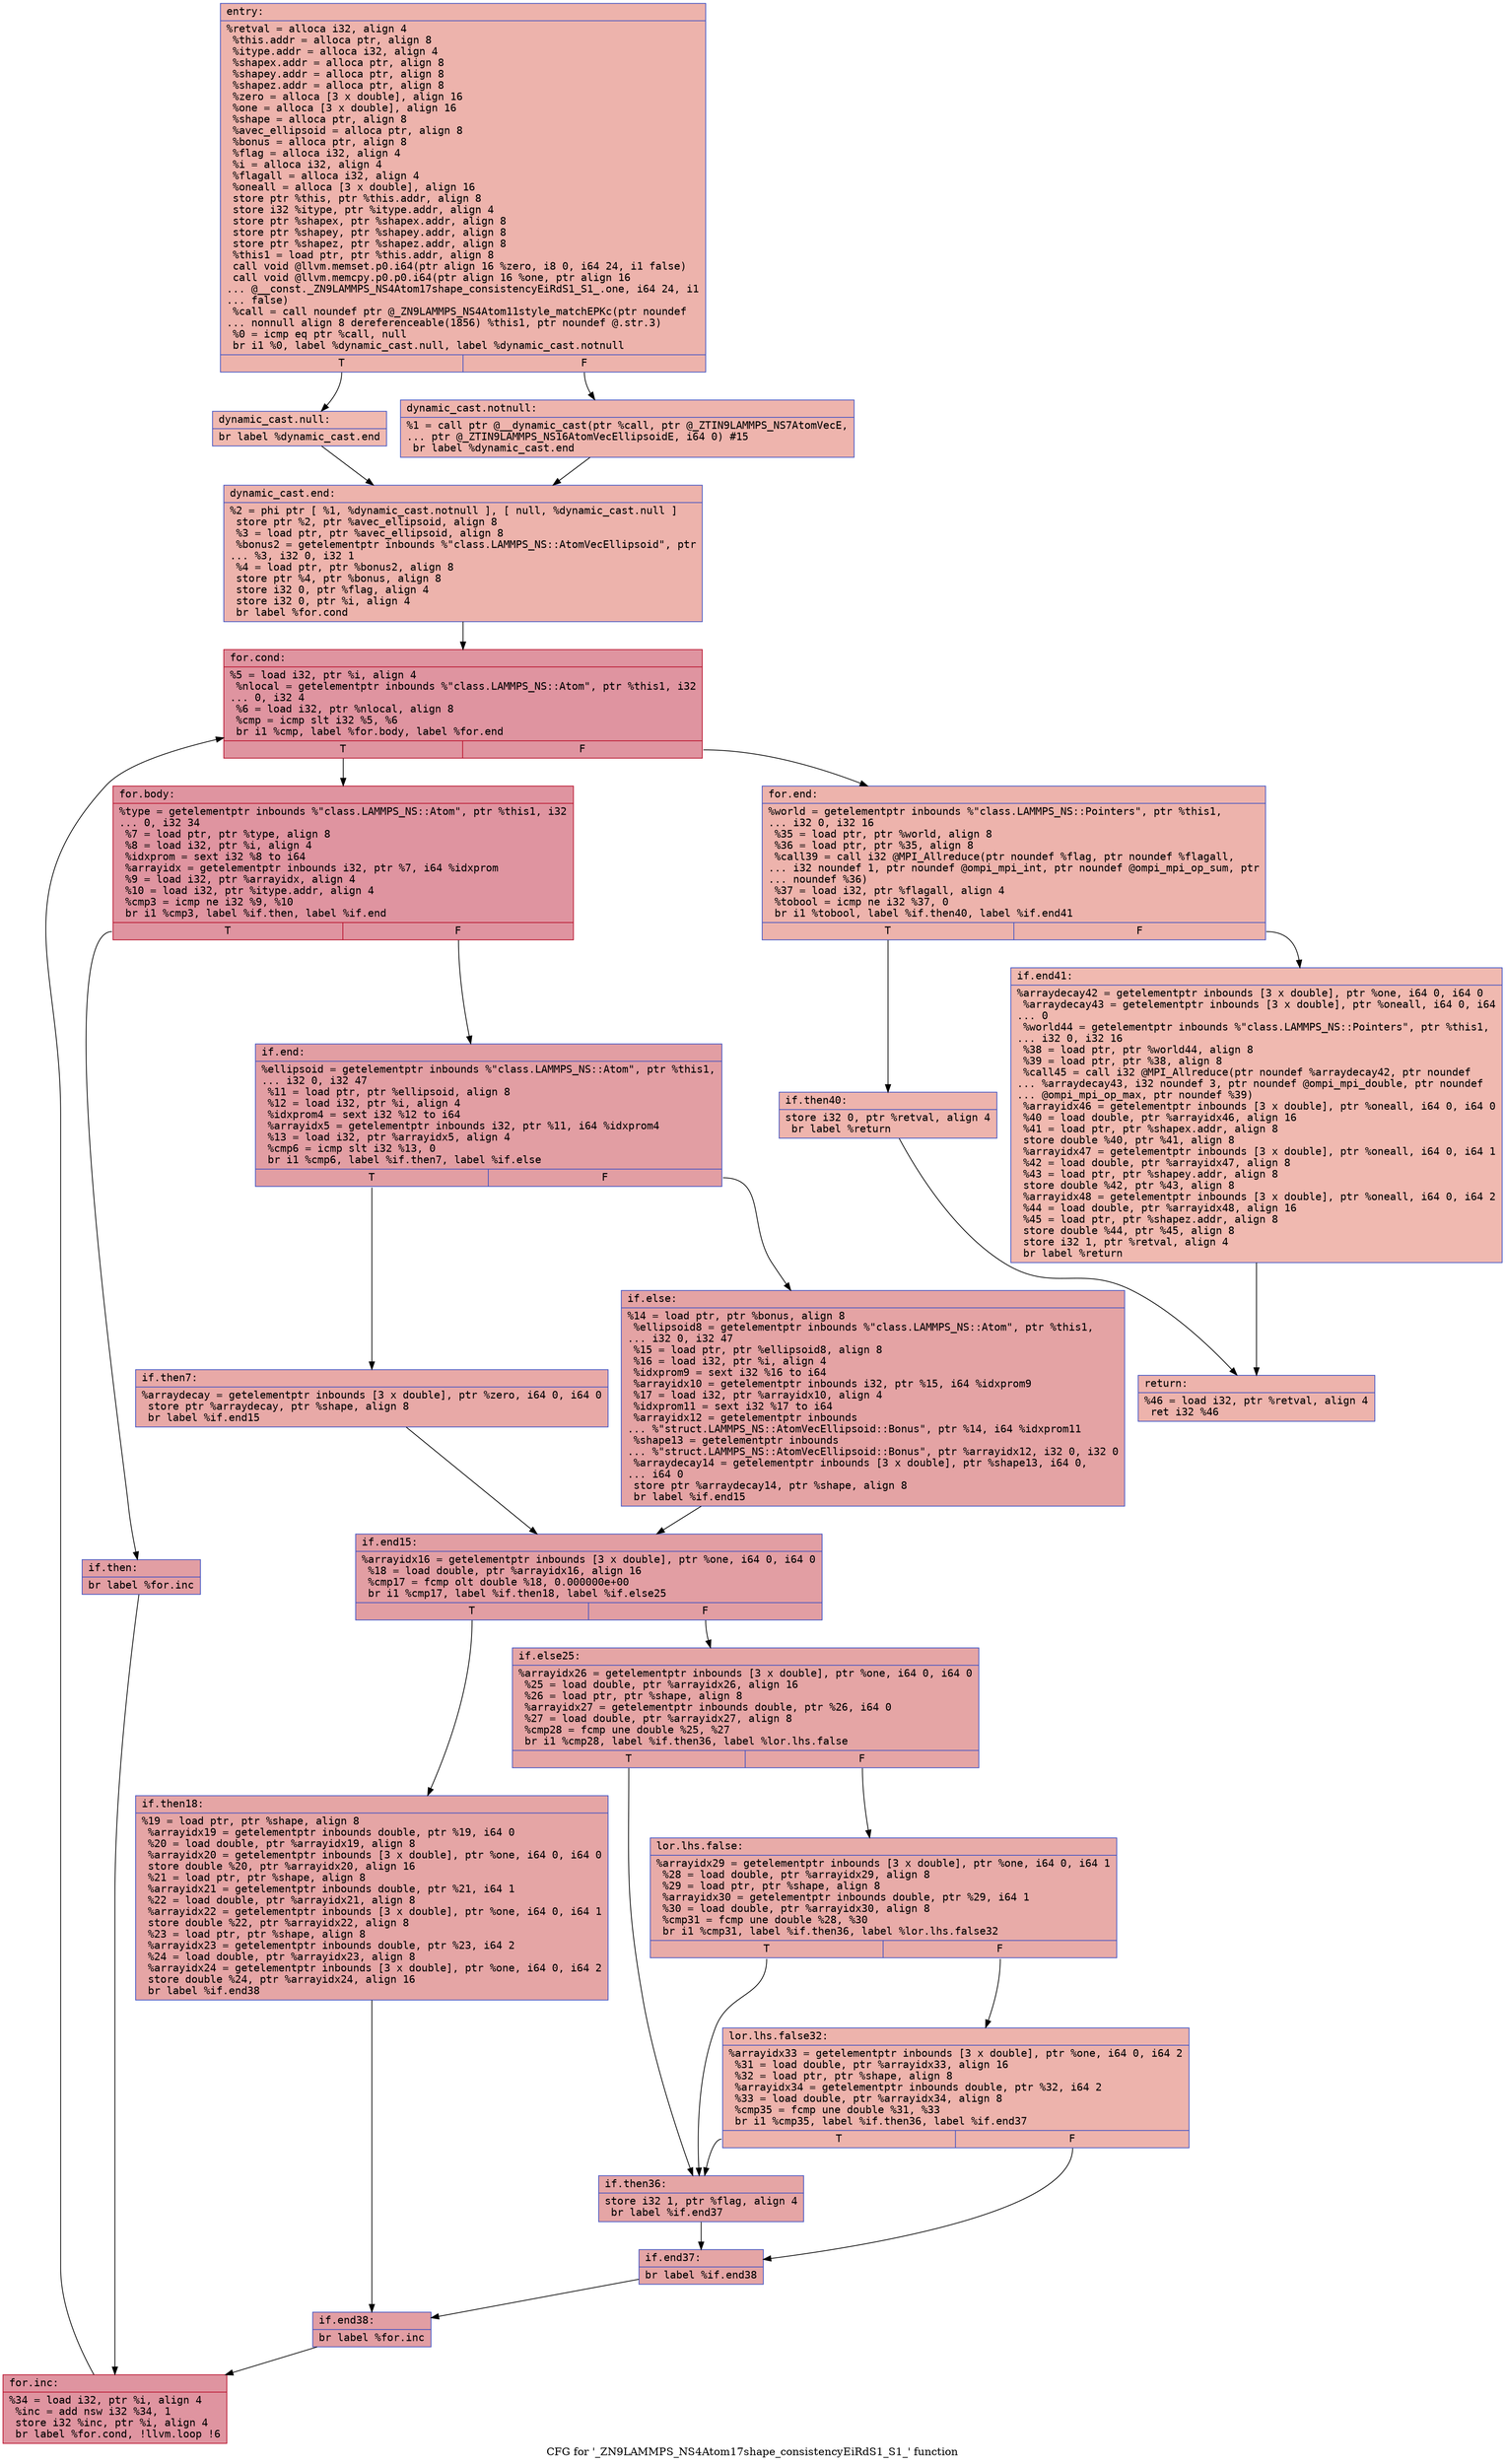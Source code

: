 digraph "CFG for '_ZN9LAMMPS_NS4Atom17shape_consistencyEiRdS1_S1_' function" {
	label="CFG for '_ZN9LAMMPS_NS4Atom17shape_consistencyEiRdS1_S1_' function";

	Node0x55aea909f4d0 [shape=record,color="#3d50c3ff", style=filled, fillcolor="#d6524470" fontname="Courier",label="{entry:\l|  %retval = alloca i32, align 4\l  %this.addr = alloca ptr, align 8\l  %itype.addr = alloca i32, align 4\l  %shapex.addr = alloca ptr, align 8\l  %shapey.addr = alloca ptr, align 8\l  %shapez.addr = alloca ptr, align 8\l  %zero = alloca [3 x double], align 16\l  %one = alloca [3 x double], align 16\l  %shape = alloca ptr, align 8\l  %avec_ellipsoid = alloca ptr, align 8\l  %bonus = alloca ptr, align 8\l  %flag = alloca i32, align 4\l  %i = alloca i32, align 4\l  %flagall = alloca i32, align 4\l  %oneall = alloca [3 x double], align 16\l  store ptr %this, ptr %this.addr, align 8\l  store i32 %itype, ptr %itype.addr, align 4\l  store ptr %shapex, ptr %shapex.addr, align 8\l  store ptr %shapey, ptr %shapey.addr, align 8\l  store ptr %shapez, ptr %shapez.addr, align 8\l  %this1 = load ptr, ptr %this.addr, align 8\l  call void @llvm.memset.p0.i64(ptr align 16 %zero, i8 0, i64 24, i1 false)\l  call void @llvm.memcpy.p0.p0.i64(ptr align 16 %one, ptr align 16\l... @__const._ZN9LAMMPS_NS4Atom17shape_consistencyEiRdS1_S1_.one, i64 24, i1\l... false)\l  %call = call noundef ptr @_ZN9LAMMPS_NS4Atom11style_matchEPKc(ptr noundef\l... nonnull align 8 dereferenceable(1856) %this1, ptr noundef @.str.3)\l  %0 = icmp eq ptr %call, null\l  br i1 %0, label %dynamic_cast.null, label %dynamic_cast.notnull\l|{<s0>T|<s1>F}}"];
	Node0x55aea909f4d0:s0 -> Node0x55aea90a0b00[tooltip="entry -> dynamic_cast.null\nProbability 37.50%" ];
	Node0x55aea909f4d0:s1 -> Node0x55aea90a0b50[tooltip="entry -> dynamic_cast.notnull\nProbability 62.50%" ];
	Node0x55aea90a0b50 [shape=record,color="#3d50c3ff", style=filled, fillcolor="#d8564670" fontname="Courier",label="{dynamic_cast.notnull:\l|  %1 = call ptr @__dynamic_cast(ptr %call, ptr @_ZTIN9LAMMPS_NS7AtomVecE,\l... ptr @_ZTIN9LAMMPS_NS16AtomVecEllipsoidE, i64 0) #15\l  br label %dynamic_cast.end\l}"];
	Node0x55aea90a0b50 -> Node0x55aea90a1040[tooltip="dynamic_cast.notnull -> dynamic_cast.end\nProbability 100.00%" ];
	Node0x55aea90a0b00 [shape=record,color="#3d50c3ff", style=filled, fillcolor="#de614d70" fontname="Courier",label="{dynamic_cast.null:\l|  br label %dynamic_cast.end\l}"];
	Node0x55aea90a0b00 -> Node0x55aea90a1040[tooltip="dynamic_cast.null -> dynamic_cast.end\nProbability 100.00%" ];
	Node0x55aea90a1040 [shape=record,color="#3d50c3ff", style=filled, fillcolor="#d6524470" fontname="Courier",label="{dynamic_cast.end:\l|  %2 = phi ptr [ %1, %dynamic_cast.notnull ], [ null, %dynamic_cast.null ]\l  store ptr %2, ptr %avec_ellipsoid, align 8\l  %3 = load ptr, ptr %avec_ellipsoid, align 8\l  %bonus2 = getelementptr inbounds %\"class.LAMMPS_NS::AtomVecEllipsoid\", ptr\l... %3, i32 0, i32 1\l  %4 = load ptr, ptr %bonus2, align 8\l  store ptr %4, ptr %bonus, align 8\l  store i32 0, ptr %flag, align 4\l  store i32 0, ptr %i, align 4\l  br label %for.cond\l}"];
	Node0x55aea90a1040 -> Node0x55aea90a15b0[tooltip="dynamic_cast.end -> for.cond\nProbability 100.00%" ];
	Node0x55aea90a15b0 [shape=record,color="#b70d28ff", style=filled, fillcolor="#b70d2870" fontname="Courier",label="{for.cond:\l|  %5 = load i32, ptr %i, align 4\l  %nlocal = getelementptr inbounds %\"class.LAMMPS_NS::Atom\", ptr %this1, i32\l... 0, i32 4\l  %6 = load i32, ptr %nlocal, align 8\l  %cmp = icmp slt i32 %5, %6\l  br i1 %cmp, label %for.body, label %for.end\l|{<s0>T|<s1>F}}"];
	Node0x55aea90a15b0:s0 -> Node0x55aea90a18c0[tooltip="for.cond -> for.body\nProbability 96.88%" ];
	Node0x55aea90a15b0:s1 -> Node0x55aea90a1910[tooltip="for.cond -> for.end\nProbability 3.12%" ];
	Node0x55aea90a18c0 [shape=record,color="#b70d28ff", style=filled, fillcolor="#b70d2870" fontname="Courier",label="{for.body:\l|  %type = getelementptr inbounds %\"class.LAMMPS_NS::Atom\", ptr %this1, i32\l... 0, i32 34\l  %7 = load ptr, ptr %type, align 8\l  %8 = load i32, ptr %i, align 4\l  %idxprom = sext i32 %8 to i64\l  %arrayidx = getelementptr inbounds i32, ptr %7, i64 %idxprom\l  %9 = load i32, ptr %arrayidx, align 4\l  %10 = load i32, ptr %itype.addr, align 4\l  %cmp3 = icmp ne i32 %9, %10\l  br i1 %cmp3, label %if.then, label %if.end\l|{<s0>T|<s1>F}}"];
	Node0x55aea90a18c0:s0 -> Node0x55aea90a1ef0[tooltip="for.body -> if.then\nProbability 50.00%" ];
	Node0x55aea90a18c0:s1 -> Node0x55aea90a1f60[tooltip="for.body -> if.end\nProbability 50.00%" ];
	Node0x55aea90a1ef0 [shape=record,color="#3d50c3ff", style=filled, fillcolor="#be242e70" fontname="Courier",label="{if.then:\l|  br label %for.inc\l}"];
	Node0x55aea90a1ef0 -> Node0x55aea90a2080[tooltip="if.then -> for.inc\nProbability 100.00%" ];
	Node0x55aea90a1f60 [shape=record,color="#3d50c3ff", style=filled, fillcolor="#be242e70" fontname="Courier",label="{if.end:\l|  %ellipsoid = getelementptr inbounds %\"class.LAMMPS_NS::Atom\", ptr %this1,\l... i32 0, i32 47\l  %11 = load ptr, ptr %ellipsoid, align 8\l  %12 = load i32, ptr %i, align 4\l  %idxprom4 = sext i32 %12 to i64\l  %arrayidx5 = getelementptr inbounds i32, ptr %11, i64 %idxprom4\l  %13 = load i32, ptr %arrayidx5, align 4\l  %cmp6 = icmp slt i32 %13, 0\l  br i1 %cmp6, label %if.then7, label %if.else\l|{<s0>T|<s1>F}}"];
	Node0x55aea90a1f60:s0 -> Node0x55aea90a25f0[tooltip="if.end -> if.then7\nProbability 37.50%" ];
	Node0x55aea90a1f60:s1 -> Node0x55aea90a2670[tooltip="if.end -> if.else\nProbability 62.50%" ];
	Node0x55aea90a25f0 [shape=record,color="#3d50c3ff", style=filled, fillcolor="#ca3b3770" fontname="Courier",label="{if.then7:\l|  %arraydecay = getelementptr inbounds [3 x double], ptr %zero, i64 0, i64 0\l  store ptr %arraydecay, ptr %shape, align 8\l  br label %if.end15\l}"];
	Node0x55aea90a25f0 -> Node0x55aea90a2980[tooltip="if.then7 -> if.end15\nProbability 100.00%" ];
	Node0x55aea90a2670 [shape=record,color="#3d50c3ff", style=filled, fillcolor="#c32e3170" fontname="Courier",label="{if.else:\l|  %14 = load ptr, ptr %bonus, align 8\l  %ellipsoid8 = getelementptr inbounds %\"class.LAMMPS_NS::Atom\", ptr %this1,\l... i32 0, i32 47\l  %15 = load ptr, ptr %ellipsoid8, align 8\l  %16 = load i32, ptr %i, align 4\l  %idxprom9 = sext i32 %16 to i64\l  %arrayidx10 = getelementptr inbounds i32, ptr %15, i64 %idxprom9\l  %17 = load i32, ptr %arrayidx10, align 4\l  %idxprom11 = sext i32 %17 to i64\l  %arrayidx12 = getelementptr inbounds\l... %\"struct.LAMMPS_NS::AtomVecEllipsoid::Bonus\", ptr %14, i64 %idxprom11\l  %shape13 = getelementptr inbounds\l... %\"struct.LAMMPS_NS::AtomVecEllipsoid::Bonus\", ptr %arrayidx12, i32 0, i32 0\l  %arraydecay14 = getelementptr inbounds [3 x double], ptr %shape13, i64 0,\l... i64 0\l  store ptr %arraydecay14, ptr %shape, align 8\l  br label %if.end15\l}"];
	Node0x55aea90a2670 -> Node0x55aea90a2980[tooltip="if.else -> if.end15\nProbability 100.00%" ];
	Node0x55aea90a2980 [shape=record,color="#3d50c3ff", style=filled, fillcolor="#be242e70" fontname="Courier",label="{if.end15:\l|  %arrayidx16 = getelementptr inbounds [3 x double], ptr %one, i64 0, i64 0\l  %18 = load double, ptr %arrayidx16, align 16\l  %cmp17 = fcmp olt double %18, 0.000000e+00\l  br i1 %cmp17, label %if.then18, label %if.else25\l|{<s0>T|<s1>F}}"];
	Node0x55aea90a2980:s0 -> Node0x55aea90a3850[tooltip="if.end15 -> if.then18\nProbability 50.00%" ];
	Node0x55aea90a2980:s1 -> Node0x55aea90a38d0[tooltip="if.end15 -> if.else25\nProbability 50.00%" ];
	Node0x55aea90a3850 [shape=record,color="#3d50c3ff", style=filled, fillcolor="#c5333470" fontname="Courier",label="{if.then18:\l|  %19 = load ptr, ptr %shape, align 8\l  %arrayidx19 = getelementptr inbounds double, ptr %19, i64 0\l  %20 = load double, ptr %arrayidx19, align 8\l  %arrayidx20 = getelementptr inbounds [3 x double], ptr %one, i64 0, i64 0\l  store double %20, ptr %arrayidx20, align 16\l  %21 = load ptr, ptr %shape, align 8\l  %arrayidx21 = getelementptr inbounds double, ptr %21, i64 1\l  %22 = load double, ptr %arrayidx21, align 8\l  %arrayidx22 = getelementptr inbounds [3 x double], ptr %one, i64 0, i64 1\l  store double %22, ptr %arrayidx22, align 8\l  %23 = load ptr, ptr %shape, align 8\l  %arrayidx23 = getelementptr inbounds double, ptr %23, i64 2\l  %24 = load double, ptr %arrayidx23, align 8\l  %arrayidx24 = getelementptr inbounds [3 x double], ptr %one, i64 0, i64 2\l  store double %24, ptr %arrayidx24, align 16\l  br label %if.end38\l}"];
	Node0x55aea90a3850 -> Node0x55aea90a4420[tooltip="if.then18 -> if.end38\nProbability 100.00%" ];
	Node0x55aea90a38d0 [shape=record,color="#3d50c3ff", style=filled, fillcolor="#c5333470" fontname="Courier",label="{if.else25:\l|  %arrayidx26 = getelementptr inbounds [3 x double], ptr %one, i64 0, i64 0\l  %25 = load double, ptr %arrayidx26, align 16\l  %26 = load ptr, ptr %shape, align 8\l  %arrayidx27 = getelementptr inbounds double, ptr %26, i64 0\l  %27 = load double, ptr %arrayidx27, align 8\l  %cmp28 = fcmp une double %25, %27\l  br i1 %cmp28, label %if.then36, label %lor.lhs.false\l|{<s0>T|<s1>F}}"];
	Node0x55aea90a38d0:s0 -> Node0x55aea90a4900[tooltip="if.else25 -> if.then36\nProbability 62.50%" ];
	Node0x55aea90a38d0:s1 -> Node0x55aea90a4980[tooltip="if.else25 -> lor.lhs.false\nProbability 37.50%" ];
	Node0x55aea90a4980 [shape=record,color="#3d50c3ff", style=filled, fillcolor="#cc403a70" fontname="Courier",label="{lor.lhs.false:\l|  %arrayidx29 = getelementptr inbounds [3 x double], ptr %one, i64 0, i64 1\l  %28 = load double, ptr %arrayidx29, align 8\l  %29 = load ptr, ptr %shape, align 8\l  %arrayidx30 = getelementptr inbounds double, ptr %29, i64 1\l  %30 = load double, ptr %arrayidx30, align 8\l  %cmp31 = fcmp une double %28, %30\l  br i1 %cmp31, label %if.then36, label %lor.lhs.false32\l|{<s0>T|<s1>F}}"];
	Node0x55aea90a4980:s0 -> Node0x55aea90a4900[tooltip="lor.lhs.false -> if.then36\nProbability 62.50%" ];
	Node0x55aea90a4980:s1 -> Node0x55aea90a4f00[tooltip="lor.lhs.false -> lor.lhs.false32\nProbability 37.50%" ];
	Node0x55aea90a4f00 [shape=record,color="#3d50c3ff", style=filled, fillcolor="#d6524470" fontname="Courier",label="{lor.lhs.false32:\l|  %arrayidx33 = getelementptr inbounds [3 x double], ptr %one, i64 0, i64 2\l  %31 = load double, ptr %arrayidx33, align 16\l  %32 = load ptr, ptr %shape, align 8\l  %arrayidx34 = getelementptr inbounds double, ptr %32, i64 2\l  %33 = load double, ptr %arrayidx34, align 8\l  %cmp35 = fcmp une double %31, %33\l  br i1 %cmp35, label %if.then36, label %if.end37\l|{<s0>T|<s1>F}}"];
	Node0x55aea90a4f00:s0 -> Node0x55aea90a4900[tooltip="lor.lhs.false32 -> if.then36\nProbability 62.50%" ];
	Node0x55aea90a4f00:s1 -> Node0x55aea90a5420[tooltip="lor.lhs.false32 -> if.end37\nProbability 37.50%" ];
	Node0x55aea90a4900 [shape=record,color="#3d50c3ff", style=filled, fillcolor="#c5333470" fontname="Courier",label="{if.then36:\l|  store i32 1, ptr %flag, align 4\l  br label %if.end37\l}"];
	Node0x55aea90a4900 -> Node0x55aea90a5420[tooltip="if.then36 -> if.end37\nProbability 100.00%" ];
	Node0x55aea90a5420 [shape=record,color="#3d50c3ff", style=filled, fillcolor="#c5333470" fontname="Courier",label="{if.end37:\l|  br label %if.end38\l}"];
	Node0x55aea90a5420 -> Node0x55aea90a4420[tooltip="if.end37 -> if.end38\nProbability 100.00%" ];
	Node0x55aea90a4420 [shape=record,color="#3d50c3ff", style=filled, fillcolor="#be242e70" fontname="Courier",label="{if.end38:\l|  br label %for.inc\l}"];
	Node0x55aea90a4420 -> Node0x55aea90a2080[tooltip="if.end38 -> for.inc\nProbability 100.00%" ];
	Node0x55aea90a2080 [shape=record,color="#b70d28ff", style=filled, fillcolor="#b70d2870" fontname="Courier",label="{for.inc:\l|  %34 = load i32, ptr %i, align 4\l  %inc = add nsw i32 %34, 1\l  store i32 %inc, ptr %i, align 4\l  br label %for.cond, !llvm.loop !6\l}"];
	Node0x55aea90a2080 -> Node0x55aea90a15b0[tooltip="for.inc -> for.cond\nProbability 100.00%" ];
	Node0x55aea90a1910 [shape=record,color="#3d50c3ff", style=filled, fillcolor="#d6524470" fontname="Courier",label="{for.end:\l|  %world = getelementptr inbounds %\"class.LAMMPS_NS::Pointers\", ptr %this1,\l... i32 0, i32 16\l  %35 = load ptr, ptr %world, align 8\l  %36 = load ptr, ptr %35, align 8\l  %call39 = call i32 @MPI_Allreduce(ptr noundef %flag, ptr noundef %flagall,\l... i32 noundef 1, ptr noundef @ompi_mpi_int, ptr noundef @ompi_mpi_op_sum, ptr\l... noundef %36)\l  %37 = load i32, ptr %flagall, align 4\l  %tobool = icmp ne i32 %37, 0\l  br i1 %tobool, label %if.then40, label %if.end41\l|{<s0>T|<s1>F}}"];
	Node0x55aea90a1910:s0 -> Node0x55aea90a5f80[tooltip="for.end -> if.then40\nProbability 62.50%" ];
	Node0x55aea90a1910:s1 -> Node0x55aea90a5fd0[tooltip="for.end -> if.end41\nProbability 37.50%" ];
	Node0x55aea90a5f80 [shape=record,color="#3d50c3ff", style=filled, fillcolor="#d8564670" fontname="Courier",label="{if.then40:\l|  store i32 0, ptr %retval, align 4\l  br label %return\l}"];
	Node0x55aea90a5f80 -> Node0x55aea90a61a0[tooltip="if.then40 -> return\nProbability 100.00%" ];
	Node0x55aea90a5fd0 [shape=record,color="#3d50c3ff", style=filled, fillcolor="#de614d70" fontname="Courier",label="{if.end41:\l|  %arraydecay42 = getelementptr inbounds [3 x double], ptr %one, i64 0, i64 0\l  %arraydecay43 = getelementptr inbounds [3 x double], ptr %oneall, i64 0, i64\l... 0\l  %world44 = getelementptr inbounds %\"class.LAMMPS_NS::Pointers\", ptr %this1,\l... i32 0, i32 16\l  %38 = load ptr, ptr %world44, align 8\l  %39 = load ptr, ptr %38, align 8\l  %call45 = call i32 @MPI_Allreduce(ptr noundef %arraydecay42, ptr noundef\l... %arraydecay43, i32 noundef 3, ptr noundef @ompi_mpi_double, ptr noundef\l... @ompi_mpi_op_max, ptr noundef %39)\l  %arrayidx46 = getelementptr inbounds [3 x double], ptr %oneall, i64 0, i64 0\l  %40 = load double, ptr %arrayidx46, align 16\l  %41 = load ptr, ptr %shapex.addr, align 8\l  store double %40, ptr %41, align 8\l  %arrayidx47 = getelementptr inbounds [3 x double], ptr %oneall, i64 0, i64 1\l  %42 = load double, ptr %arrayidx47, align 8\l  %43 = load ptr, ptr %shapey.addr, align 8\l  store double %42, ptr %43, align 8\l  %arrayidx48 = getelementptr inbounds [3 x double], ptr %oneall, i64 0, i64 2\l  %44 = load double, ptr %arrayidx48, align 16\l  %45 = load ptr, ptr %shapez.addr, align 8\l  store double %44, ptr %45, align 8\l  store i32 1, ptr %retval, align 4\l  br label %return\l}"];
	Node0x55aea90a5fd0 -> Node0x55aea90a61a0[tooltip="if.end41 -> return\nProbability 100.00%" ];
	Node0x55aea90a61a0 [shape=record,color="#3d50c3ff", style=filled, fillcolor="#d6524470" fontname="Courier",label="{return:\l|  %46 = load i32, ptr %retval, align 4\l  ret i32 %46\l}"];
}
